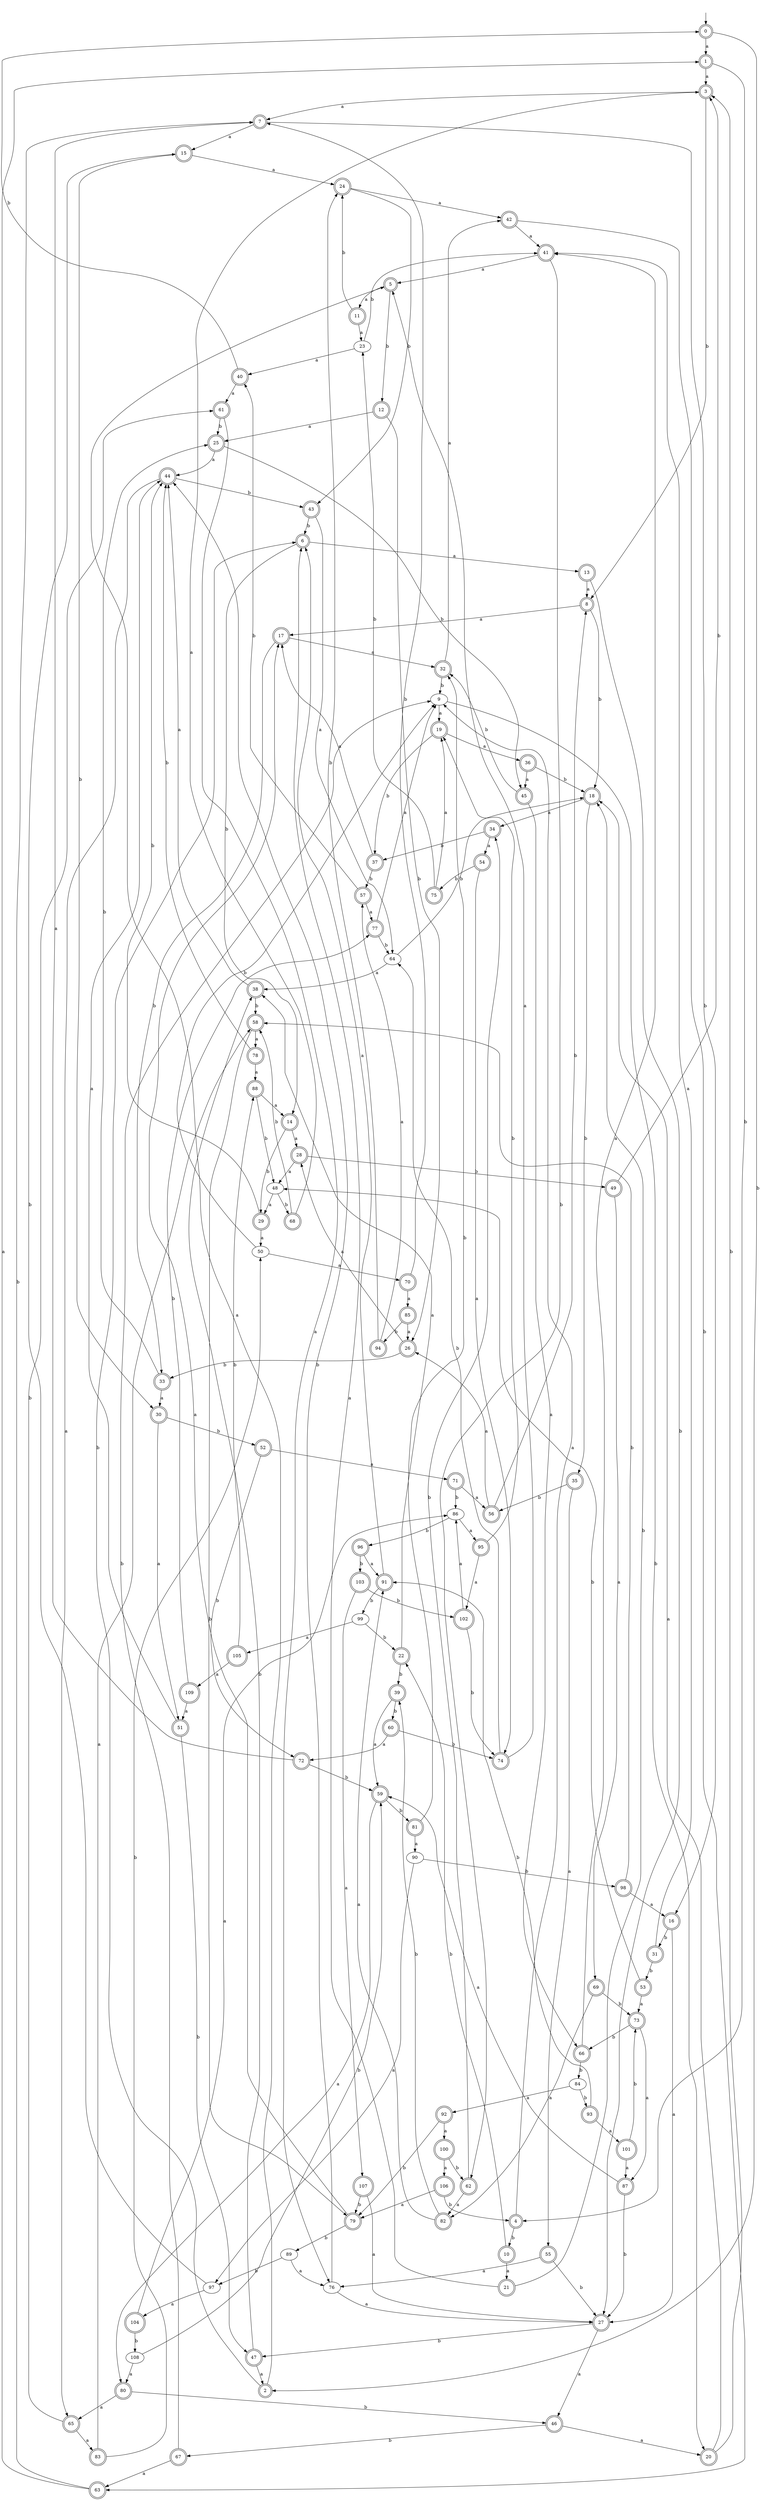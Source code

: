 digraph RandomDFA {
  __start0 [label="", shape=none];
  __start0 -> 0 [label=""];
  0 [shape=circle] [shape=doublecircle]
  0 -> 1 [label="a"]
  0 -> 2 [label="b"]
  1 [shape=doublecircle]
  1 -> 3 [label="a"]
  1 -> 4 [label="b"]
  2 [shape=doublecircle]
  2 -> 5 [label="a"]
  2 -> 6 [label="b"]
  3 [shape=doublecircle]
  3 -> 7 [label="a"]
  3 -> 8 [label="b"]
  4 [shape=doublecircle]
  4 -> 9 [label="a"]
  4 -> 10 [label="b"]
  5 [shape=doublecircle]
  5 -> 11 [label="a"]
  5 -> 12 [label="b"]
  6 [shape=doublecircle]
  6 -> 13 [label="a"]
  6 -> 14 [label="b"]
  7 [shape=doublecircle]
  7 -> 15 [label="a"]
  7 -> 16 [label="b"]
  8 [shape=doublecircle]
  8 -> 17 [label="a"]
  8 -> 18 [label="b"]
  9
  9 -> 19 [label="a"]
  9 -> 20 [label="b"]
  10 [shape=doublecircle]
  10 -> 21 [label="a"]
  10 -> 22 [label="b"]
  11 [shape=doublecircle]
  11 -> 23 [label="a"]
  11 -> 24 [label="b"]
  12 [shape=doublecircle]
  12 -> 25 [label="a"]
  12 -> 26 [label="b"]
  13 [shape=doublecircle]
  13 -> 8 [label="a"]
  13 -> 27 [label="b"]
  14 [shape=doublecircle]
  14 -> 28 [label="a"]
  14 -> 29 [label="b"]
  15 [shape=doublecircle]
  15 -> 24 [label="a"]
  15 -> 30 [label="b"]
  16 [shape=doublecircle]
  16 -> 27 [label="a"]
  16 -> 31 [label="b"]
  17 [shape=doublecircle]
  17 -> 32 [label="a"]
  17 -> 33 [label="b"]
  18 [shape=doublecircle]
  18 -> 34 [label="a"]
  18 -> 35 [label="b"]
  19 [shape=doublecircle]
  19 -> 36 [label="a"]
  19 -> 37 [label="b"]
  20 [shape=doublecircle]
  20 -> 18 [label="a"]
  20 -> 3 [label="b"]
  21 [shape=doublecircle]
  21 -> 6 [label="a"]
  21 -> 18 [label="b"]
  22 [shape=doublecircle]
  22 -> 38 [label="a"]
  22 -> 39 [label="b"]
  23
  23 -> 40 [label="a"]
  23 -> 41 [label="b"]
  24 [shape=doublecircle]
  24 -> 42 [label="a"]
  24 -> 43 [label="b"]
  25 [shape=doublecircle]
  25 -> 44 [label="a"]
  25 -> 45 [label="b"]
  26 [shape=doublecircle]
  26 -> 28 [label="a"]
  26 -> 33 [label="b"]
  27 [shape=doublecircle]
  27 -> 46 [label="a"]
  27 -> 47 [label="b"]
  28 [shape=doublecircle]
  28 -> 48 [label="a"]
  28 -> 49 [label="b"]
  29 [shape=doublecircle]
  29 -> 50 [label="a"]
  29 -> 44 [label="b"]
  30 [shape=doublecircle]
  30 -> 51 [label="a"]
  30 -> 52 [label="b"]
  31 [shape=doublecircle]
  31 -> 41 [label="a"]
  31 -> 53 [label="b"]
  32 [shape=doublecircle]
  32 -> 42 [label="a"]
  32 -> 9 [label="b"]
  33 [shape=doublecircle]
  33 -> 30 [label="a"]
  33 -> 25 [label="b"]
  34 [shape=doublecircle]
  34 -> 54 [label="a"]
  34 -> 37 [label="b"]
  35 [shape=doublecircle]
  35 -> 55 [label="a"]
  35 -> 56 [label="b"]
  36 [shape=doublecircle]
  36 -> 45 [label="a"]
  36 -> 18 [label="b"]
  37 [shape=doublecircle]
  37 -> 17 [label="a"]
  37 -> 57 [label="b"]
  38 [shape=doublecircle]
  38 -> 44 [label="a"]
  38 -> 58 [label="b"]
  39 [shape=doublecircle]
  39 -> 59 [label="a"]
  39 -> 60 [label="b"]
  40 [shape=doublecircle]
  40 -> 61 [label="a"]
  40 -> 0 [label="b"]
  41 [shape=doublecircle]
  41 -> 5 [label="a"]
  41 -> 62 [label="b"]
  42 [shape=doublecircle]
  42 -> 41 [label="a"]
  42 -> 63 [label="b"]
  43 [shape=doublecircle]
  43 -> 64 [label="a"]
  43 -> 6 [label="b"]
  44 [shape=doublecircle]
  44 -> 65 [label="a"]
  44 -> 43 [label="b"]
  45 [shape=doublecircle]
  45 -> 66 [label="a"]
  45 -> 32 [label="b"]
  46 [shape=doublecircle]
  46 -> 20 [label="a"]
  46 -> 67 [label="b"]
  47 [shape=doublecircle]
  47 -> 2 [label="a"]
  47 -> 38 [label="b"]
  48
  48 -> 29 [label="a"]
  48 -> 68 [label="b"]
  49 [shape=doublecircle]
  49 -> 69 [label="a"]
  49 -> 3 [label="b"]
  50
  50 -> 70 [label="a"]
  50 -> 9 [label="b"]
  51 [shape=doublecircle]
  51 -> 44 [label="a"]
  51 -> 47 [label="b"]
  52 [shape=doublecircle]
  52 -> 71 [label="a"]
  52 -> 72 [label="b"]
  53 [shape=doublecircle]
  53 -> 73 [label="a"]
  53 -> 48 [label="b"]
  54 [shape=doublecircle]
  54 -> 74 [label="a"]
  54 -> 75 [label="b"]
  55 [shape=doublecircle]
  55 -> 76 [label="a"]
  55 -> 27 [label="b"]
  56 [shape=doublecircle]
  56 -> 26 [label="a"]
  56 -> 8 [label="b"]
  57 [shape=doublecircle]
  57 -> 77 [label="a"]
  57 -> 40 [label="b"]
  58 [shape=doublecircle]
  58 -> 78 [label="a"]
  58 -> 79 [label="b"]
  59 [shape=doublecircle]
  59 -> 80 [label="a"]
  59 -> 81 [label="b"]
  60 [shape=doublecircle]
  60 -> 72 [label="a"]
  60 -> 74 [label="b"]
  61 [shape=doublecircle]
  61 -> 76 [label="a"]
  61 -> 25 [label="b"]
  62 [shape=doublecircle]
  62 -> 82 [label="a"]
  62 -> 34 [label="b"]
  63 [shape=doublecircle]
  63 -> 1 [label="a"]
  63 -> 7 [label="b"]
  64
  64 -> 38 [label="a"]
  64 -> 18 [label="b"]
  65 [shape=doublecircle]
  65 -> 83 [label="a"]
  65 -> 61 [label="b"]
  66 [shape=doublecircle]
  66 -> 41 [label="a"]
  66 -> 84 [label="b"]
  67 [shape=doublecircle]
  67 -> 63 [label="a"]
  67 -> 9 [label="b"]
  68 [shape=doublecircle]
  68 -> 3 [label="a"]
  68 -> 58 [label="b"]
  69 [shape=doublecircle]
  69 -> 82 [label="a"]
  69 -> 73 [label="b"]
  70 [shape=doublecircle]
  70 -> 85 [label="a"]
  70 -> 7 [label="b"]
  71 [shape=doublecircle]
  71 -> 56 [label="a"]
  71 -> 86 [label="b"]
  72 [shape=doublecircle]
  72 -> 7 [label="a"]
  72 -> 59 [label="b"]
  73 [shape=doublecircle]
  73 -> 87 [label="a"]
  73 -> 66 [label="b"]
  74 [shape=doublecircle]
  74 -> 5 [label="a"]
  74 -> 64 [label="b"]
  75 [shape=doublecircle]
  75 -> 19 [label="a"]
  75 -> 23 [label="b"]
  76
  76 -> 27 [label="a"]
  76 -> 44 [label="b"]
  77 [shape=doublecircle]
  77 -> 9 [label="a"]
  77 -> 64 [label="b"]
  78 [shape=doublecircle]
  78 -> 88 [label="a"]
  78 -> 44 [label="b"]
  79 [shape=doublecircle]
  79 -> 17 [label="a"]
  79 -> 89 [label="b"]
  80 [shape=doublecircle]
  80 -> 65 [label="a"]
  80 -> 46 [label="b"]
  81 [shape=doublecircle]
  81 -> 90 [label="a"]
  81 -> 32 [label="b"]
  82 [shape=doublecircle]
  82 -> 91 [label="a"]
  82 -> 39 [label="b"]
  83 [shape=doublecircle]
  83 -> 58 [label="a"]
  83 -> 50 [label="b"]
  84
  84 -> 92 [label="a"]
  84 -> 93 [label="b"]
  85 [shape=doublecircle]
  85 -> 26 [label="a"]
  85 -> 94 [label="b"]
  86
  86 -> 95 [label="a"]
  86 -> 96 [label="b"]
  87 [shape=doublecircle]
  87 -> 59 [label="a"]
  87 -> 27 [label="b"]
  88 [shape=doublecircle]
  88 -> 14 [label="a"]
  88 -> 48 [label="b"]
  89
  89 -> 76 [label="a"]
  89 -> 97 [label="b"]
  90
  90 -> 97 [label="a"]
  90 -> 98 [label="b"]
  91 [shape=doublecircle]
  91 -> 6 [label="a"]
  91 -> 99 [label="b"]
  92 [shape=doublecircle]
  92 -> 100 [label="a"]
  92 -> 79 [label="b"]
  93 [shape=doublecircle]
  93 -> 101 [label="a"]
  93 -> 91 [label="b"]
  94 [shape=doublecircle]
  94 -> 57 [label="a"]
  94 -> 24 [label="b"]
  95 [shape=doublecircle]
  95 -> 102 [label="a"]
  95 -> 19 [label="b"]
  96 [shape=doublecircle]
  96 -> 91 [label="a"]
  96 -> 103 [label="b"]
  97
  97 -> 104 [label="a"]
  97 -> 15 [label="b"]
  98 [shape=doublecircle]
  98 -> 16 [label="a"]
  98 -> 58 [label="b"]
  99
  99 -> 105 [label="a"]
  99 -> 22 [label="b"]
  100 [shape=doublecircle]
  100 -> 106 [label="a"]
  100 -> 62 [label="b"]
  101 [shape=doublecircle]
  101 -> 87 [label="a"]
  101 -> 73 [label="b"]
  102 [shape=doublecircle]
  102 -> 86 [label="a"]
  102 -> 74 [label="b"]
  103 [shape=doublecircle]
  103 -> 107 [label="a"]
  103 -> 102 [label="b"]
  104 [shape=doublecircle]
  104 -> 86 [label="a"]
  104 -> 108 [label="b"]
  105 [shape=doublecircle]
  105 -> 109 [label="a"]
  105 -> 88 [label="b"]
  106 [shape=doublecircle]
  106 -> 79 [label="a"]
  106 -> 4 [label="b"]
  107 [shape=doublecircle]
  107 -> 27 [label="a"]
  107 -> 79 [label="b"]
  108
  108 -> 80 [label="a"]
  108 -> 59 [label="b"]
  109 [shape=doublecircle]
  109 -> 51 [label="a"]
  109 -> 77 [label="b"]
}
